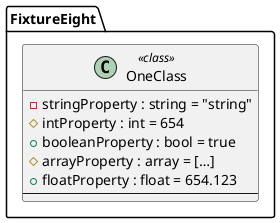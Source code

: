 @startuml
namespace FixtureEight {
  class OneClass << class >> {
    –stringProperty : string = "string"
    #intProperty : int = 654
    +booleanProperty : bool = true
    #arrayProperty : array = […]
    +floatProperty : float = 654.123
    --
  }
}
@enduml
